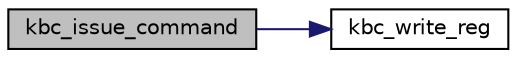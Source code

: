 digraph "kbc_issue_command"
{
 // LATEX_PDF_SIZE
  edge [fontname="Helvetica",fontsize="10",labelfontname="Helvetica",labelfontsize="10"];
  node [fontname="Helvetica",fontsize="10",shape=record];
  rankdir="LR";
  Node1 [label="kbc_issue_command",height=0.2,width=0.4,color="black", fillcolor="grey75", style="filled", fontcolor="black",tooltip="Issues a command to the kbc."];
  Node1 -> Node2 [color="midnightblue",fontsize="10",style="solid",fontname="Helvetica"];
  Node2 [label="kbc_write_reg",height=0.2,width=0.4,color="black", fillcolor="white", style="filled",URL="$group__kbc.html#ga628109931012fdfa144b55cc679a7fe9",tooltip="Writes a byte to a kbc register."];
}
